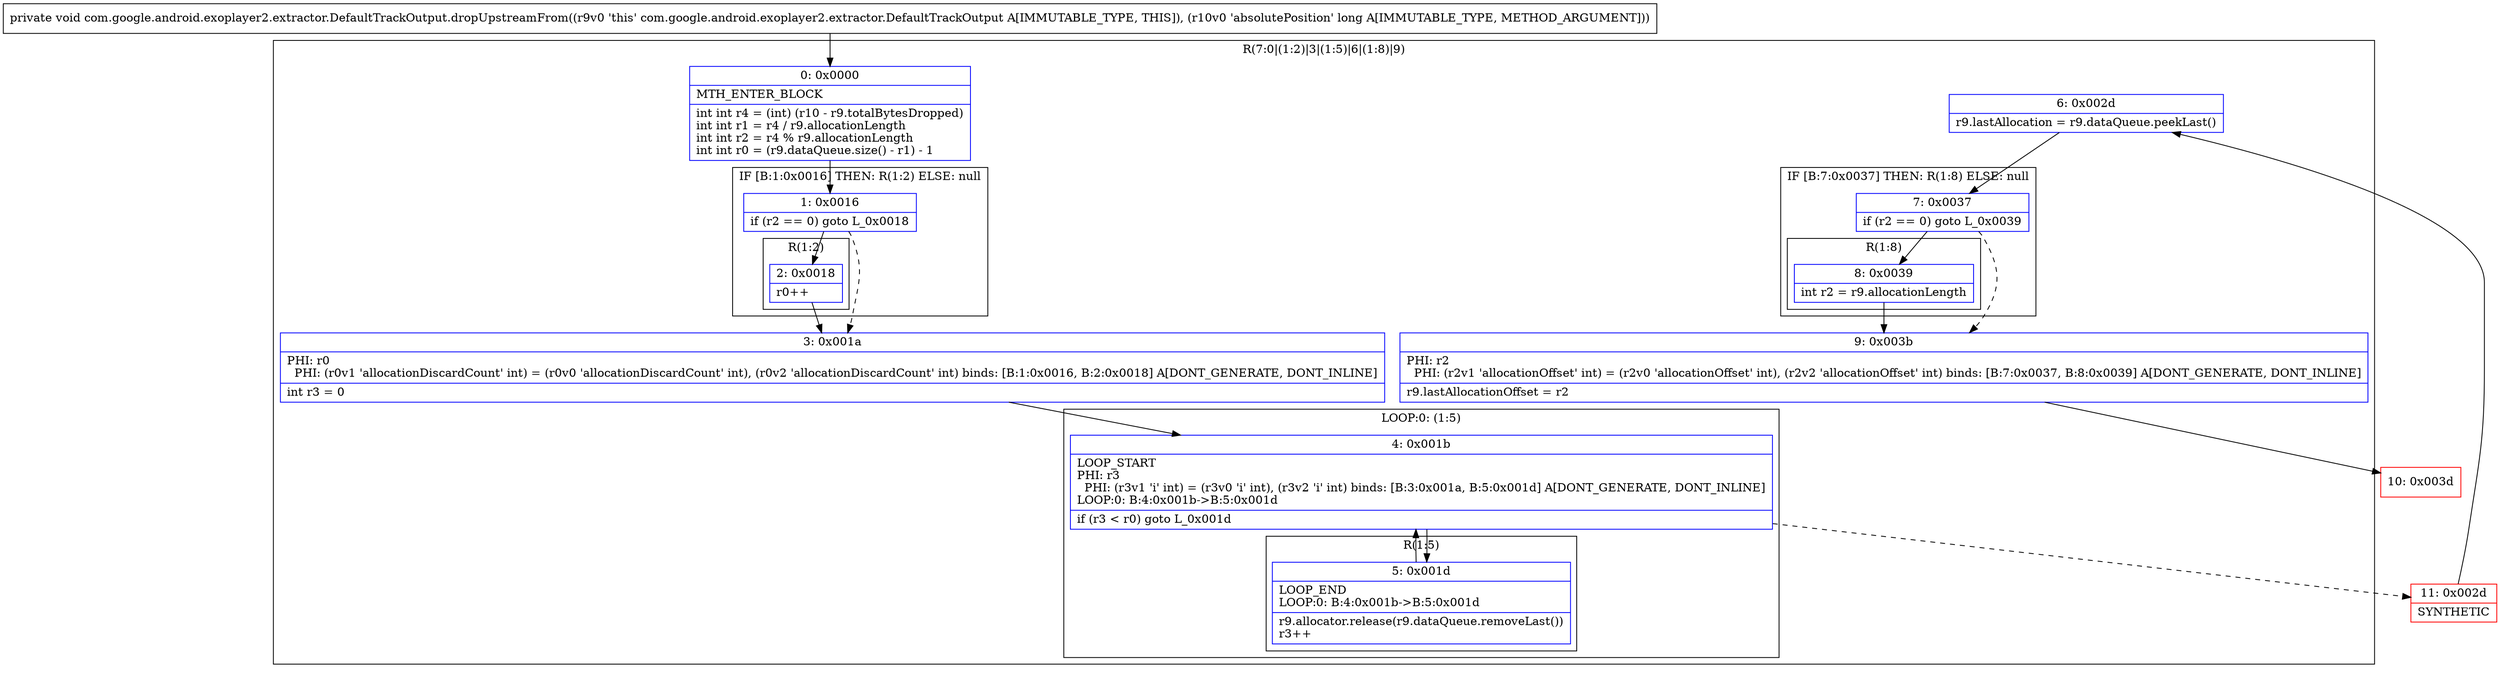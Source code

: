 digraph "CFG forcom.google.android.exoplayer2.extractor.DefaultTrackOutput.dropUpstreamFrom(J)V" {
subgraph cluster_Region_487318657 {
label = "R(7:0|(1:2)|3|(1:5)|6|(1:8)|9)";
node [shape=record,color=blue];
Node_0 [shape=record,label="{0\:\ 0x0000|MTH_ENTER_BLOCK\l|int int r4 = (int) (r10 \- r9.totalBytesDropped)\lint int r1 = r4 \/ r9.allocationLength\lint int r2 = r4 % r9.allocationLength\lint int r0 = (r9.dataQueue.size() \- r1) \- 1\l}"];
subgraph cluster_IfRegion_1907449449 {
label = "IF [B:1:0x0016] THEN: R(1:2) ELSE: null";
node [shape=record,color=blue];
Node_1 [shape=record,label="{1\:\ 0x0016|if (r2 == 0) goto L_0x0018\l}"];
subgraph cluster_Region_1726787782 {
label = "R(1:2)";
node [shape=record,color=blue];
Node_2 [shape=record,label="{2\:\ 0x0018|r0++\l}"];
}
}
Node_3 [shape=record,label="{3\:\ 0x001a|PHI: r0 \l  PHI: (r0v1 'allocationDiscardCount' int) = (r0v0 'allocationDiscardCount' int), (r0v2 'allocationDiscardCount' int) binds: [B:1:0x0016, B:2:0x0018] A[DONT_GENERATE, DONT_INLINE]\l|int r3 = 0\l}"];
subgraph cluster_LoopRegion_2130833716 {
label = "LOOP:0: (1:5)";
node [shape=record,color=blue];
Node_4 [shape=record,label="{4\:\ 0x001b|LOOP_START\lPHI: r3 \l  PHI: (r3v1 'i' int) = (r3v0 'i' int), (r3v2 'i' int) binds: [B:3:0x001a, B:5:0x001d] A[DONT_GENERATE, DONT_INLINE]\lLOOP:0: B:4:0x001b\-\>B:5:0x001d\l|if (r3 \< r0) goto L_0x001d\l}"];
subgraph cluster_Region_79211179 {
label = "R(1:5)";
node [shape=record,color=blue];
Node_5 [shape=record,label="{5\:\ 0x001d|LOOP_END\lLOOP:0: B:4:0x001b\-\>B:5:0x001d\l|r9.allocator.release(r9.dataQueue.removeLast())\lr3++\l}"];
}
}
Node_6 [shape=record,label="{6\:\ 0x002d|r9.lastAllocation = r9.dataQueue.peekLast()\l}"];
subgraph cluster_IfRegion_612464443 {
label = "IF [B:7:0x0037] THEN: R(1:8) ELSE: null";
node [shape=record,color=blue];
Node_7 [shape=record,label="{7\:\ 0x0037|if (r2 == 0) goto L_0x0039\l}"];
subgraph cluster_Region_1505233302 {
label = "R(1:8)";
node [shape=record,color=blue];
Node_8 [shape=record,label="{8\:\ 0x0039|int r2 = r9.allocationLength\l}"];
}
}
Node_9 [shape=record,label="{9\:\ 0x003b|PHI: r2 \l  PHI: (r2v1 'allocationOffset' int) = (r2v0 'allocationOffset' int), (r2v2 'allocationOffset' int) binds: [B:7:0x0037, B:8:0x0039] A[DONT_GENERATE, DONT_INLINE]\l|r9.lastAllocationOffset = r2\l}"];
}
Node_10 [shape=record,color=red,label="{10\:\ 0x003d}"];
Node_11 [shape=record,color=red,label="{11\:\ 0x002d|SYNTHETIC\l}"];
MethodNode[shape=record,label="{private void com.google.android.exoplayer2.extractor.DefaultTrackOutput.dropUpstreamFrom((r9v0 'this' com.google.android.exoplayer2.extractor.DefaultTrackOutput A[IMMUTABLE_TYPE, THIS]), (r10v0 'absolutePosition' long A[IMMUTABLE_TYPE, METHOD_ARGUMENT])) }"];
MethodNode -> Node_0;
Node_0 -> Node_1;
Node_1 -> Node_2;
Node_1 -> Node_3[style=dashed];
Node_2 -> Node_3;
Node_3 -> Node_4;
Node_4 -> Node_5;
Node_4 -> Node_11[style=dashed];
Node_5 -> Node_4;
Node_6 -> Node_7;
Node_7 -> Node_8;
Node_7 -> Node_9[style=dashed];
Node_8 -> Node_9;
Node_9 -> Node_10;
Node_11 -> Node_6;
}

